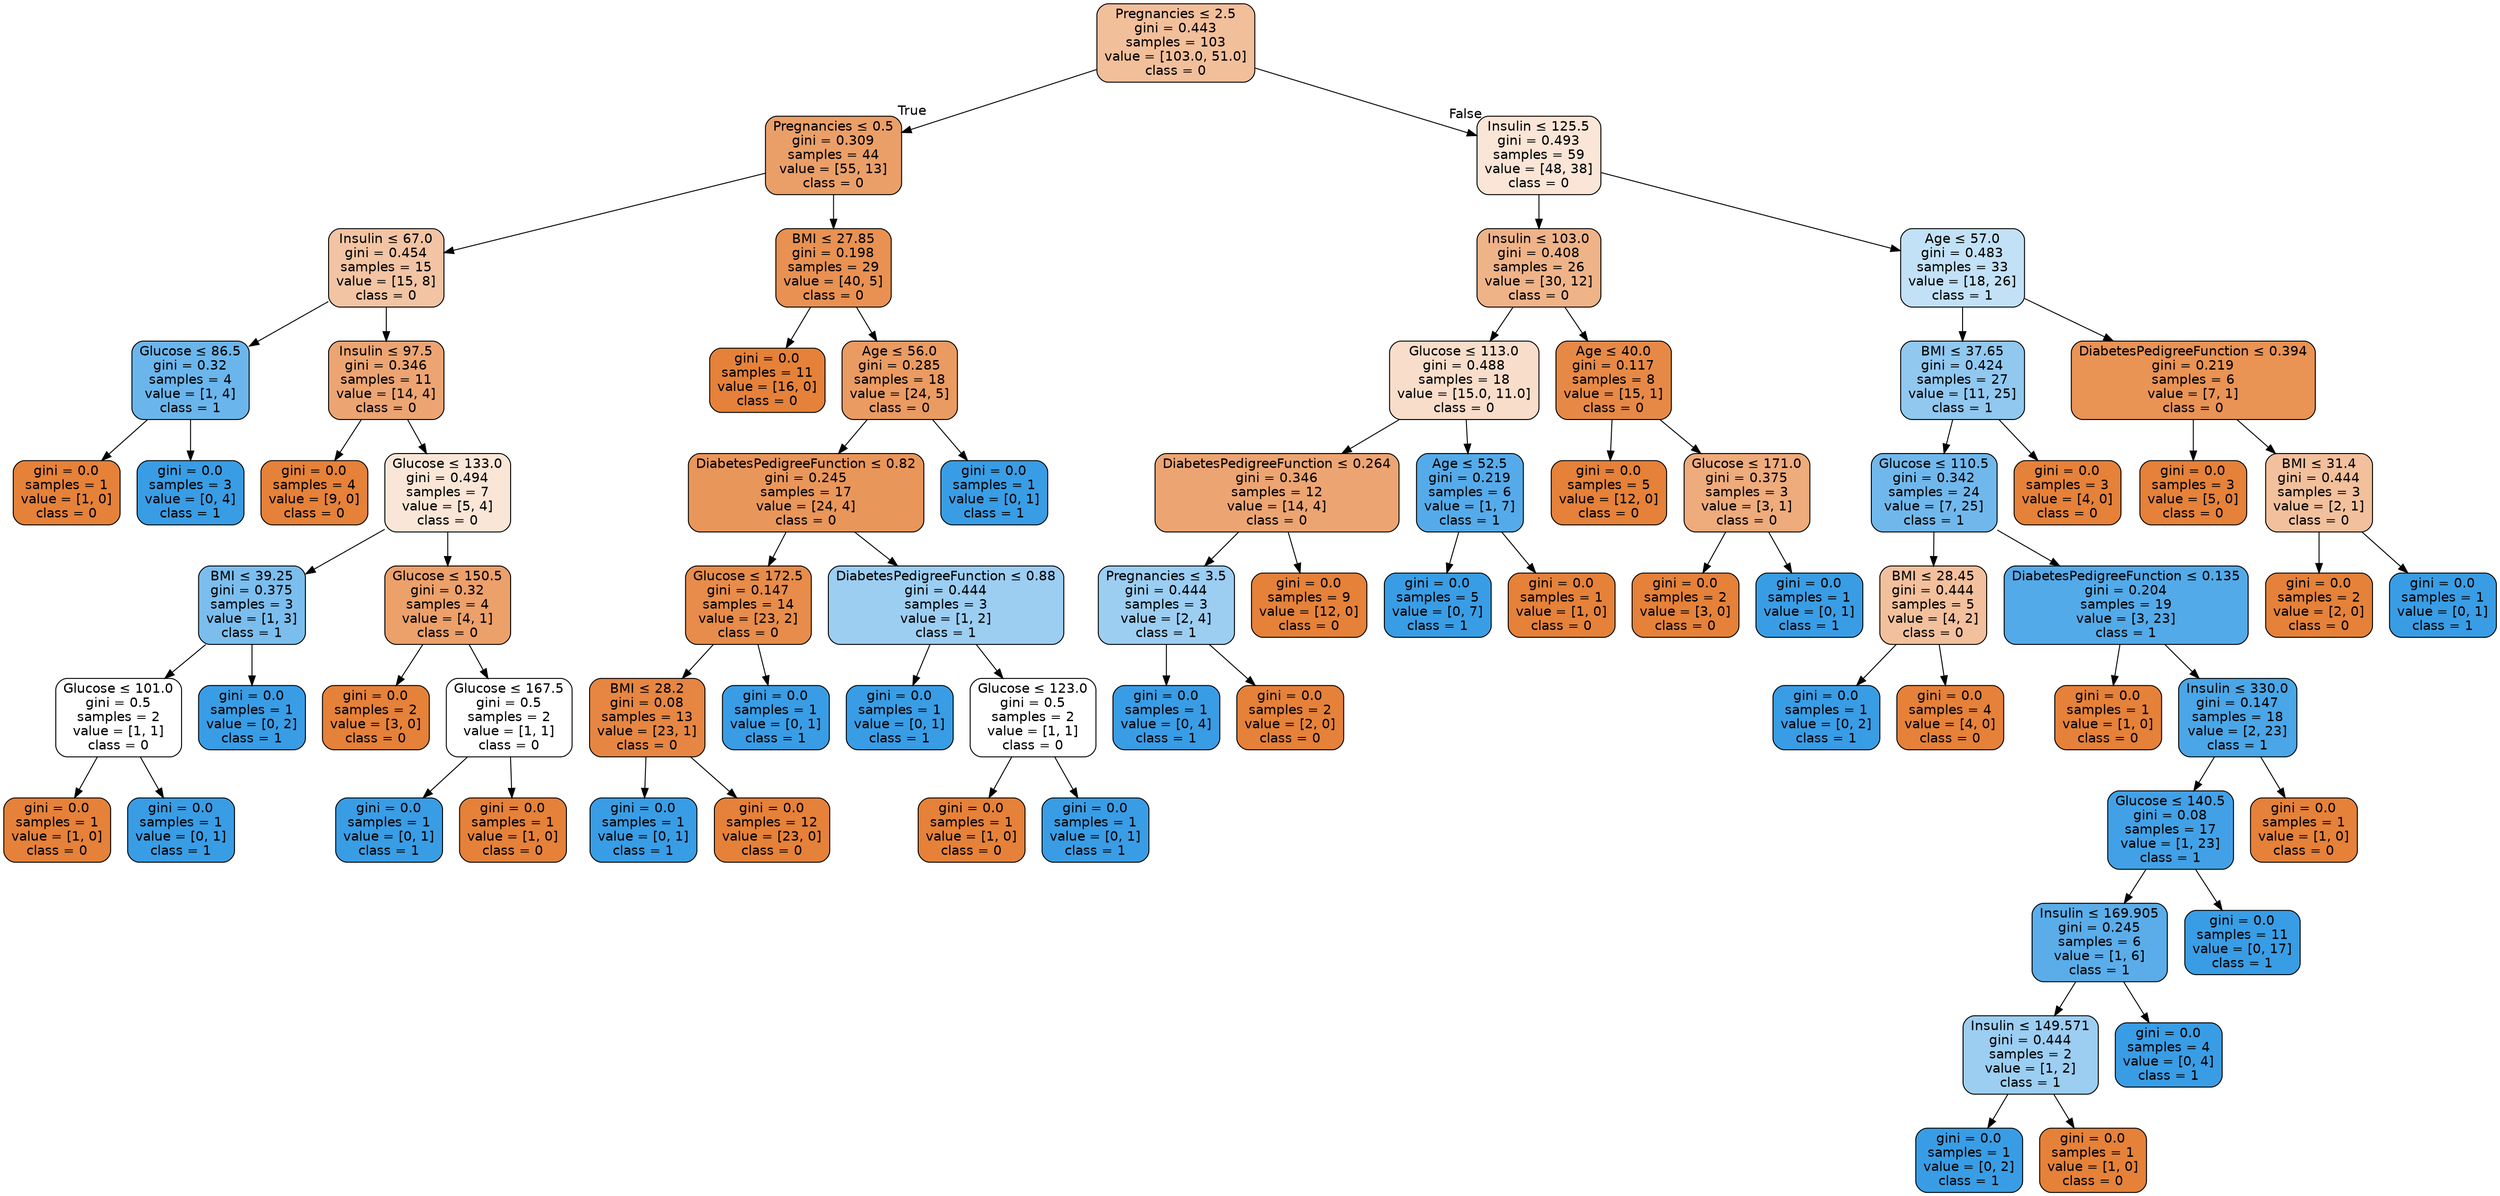 digraph Tree {
node [shape=box, style="filled, rounded", color="black", fontname="helvetica"] ;
edge [fontname="helvetica"] ;
0 [label=<Pregnancies &le; 2.5<br/>gini = 0.443<br/>samples = 103<br/>value = [103.0, 51.0]<br/>class = 0>, fillcolor="#f2bf9b"] ;
1 [label=<Pregnancies &le; 0.5<br/>gini = 0.309<br/>samples = 44<br/>value = [55, 13]<br/>class = 0>, fillcolor="#eb9f68"] ;
0 -> 1 [labeldistance=2.5, labelangle=45, headlabel="True"] ;
2 [label=<Insulin &le; 67.0<br/>gini = 0.454<br/>samples = 15<br/>value = [15, 8]<br/>class = 0>, fillcolor="#f3c4a3"] ;
1 -> 2 ;
3 [label=<Glucose &le; 86.5<br/>gini = 0.32<br/>samples = 4<br/>value = [1, 4]<br/>class = 1>, fillcolor="#6ab6ec"] ;
2 -> 3 ;
4 [label=<gini = 0.0<br/>samples = 1<br/>value = [1, 0]<br/>class = 0>, fillcolor="#e58139"] ;
3 -> 4 ;
5 [label=<gini = 0.0<br/>samples = 3<br/>value = [0, 4]<br/>class = 1>, fillcolor="#399de5"] ;
3 -> 5 ;
6 [label=<Insulin &le; 97.5<br/>gini = 0.346<br/>samples = 11<br/>value = [14, 4]<br/>class = 0>, fillcolor="#eca572"] ;
2 -> 6 ;
7 [label=<gini = 0.0<br/>samples = 4<br/>value = [9, 0]<br/>class = 0>, fillcolor="#e58139"] ;
6 -> 7 ;
8 [label=<Glucose &le; 133.0<br/>gini = 0.494<br/>samples = 7<br/>value = [5, 4]<br/>class = 0>, fillcolor="#fae6d7"] ;
6 -> 8 ;
9 [label=<BMI &le; 39.25<br/>gini = 0.375<br/>samples = 3<br/>value = [1, 3]<br/>class = 1>, fillcolor="#7bbeee"] ;
8 -> 9 ;
10 [label=<Glucose &le; 101.0<br/>gini = 0.5<br/>samples = 2<br/>value = [1, 1]<br/>class = 0>, fillcolor="#ffffff"] ;
9 -> 10 ;
11 [label=<gini = 0.0<br/>samples = 1<br/>value = [1, 0]<br/>class = 0>, fillcolor="#e58139"] ;
10 -> 11 ;
12 [label=<gini = 0.0<br/>samples = 1<br/>value = [0, 1]<br/>class = 1>, fillcolor="#399de5"] ;
10 -> 12 ;
13 [label=<gini = 0.0<br/>samples = 1<br/>value = [0, 2]<br/>class = 1>, fillcolor="#399de5"] ;
9 -> 13 ;
14 [label=<Glucose &le; 150.5<br/>gini = 0.32<br/>samples = 4<br/>value = [4, 1]<br/>class = 0>, fillcolor="#eca06a"] ;
8 -> 14 ;
15 [label=<gini = 0.0<br/>samples = 2<br/>value = [3, 0]<br/>class = 0>, fillcolor="#e58139"] ;
14 -> 15 ;
16 [label=<Glucose &le; 167.5<br/>gini = 0.5<br/>samples = 2<br/>value = [1, 1]<br/>class = 0>, fillcolor="#ffffff"] ;
14 -> 16 ;
17 [label=<gini = 0.0<br/>samples = 1<br/>value = [0, 1]<br/>class = 1>, fillcolor="#399de5"] ;
16 -> 17 ;
18 [label=<gini = 0.0<br/>samples = 1<br/>value = [1, 0]<br/>class = 0>, fillcolor="#e58139"] ;
16 -> 18 ;
19 [label=<BMI &le; 27.85<br/>gini = 0.198<br/>samples = 29<br/>value = [40, 5]<br/>class = 0>, fillcolor="#e89152"] ;
1 -> 19 ;
20 [label=<gini = 0.0<br/>samples = 11<br/>value = [16, 0]<br/>class = 0>, fillcolor="#e58139"] ;
19 -> 20 ;
21 [label=<Age &le; 56.0<br/>gini = 0.285<br/>samples = 18<br/>value = [24, 5]<br/>class = 0>, fillcolor="#ea9b62"] ;
19 -> 21 ;
22 [label=<DiabetesPedigreeFunction &le; 0.82<br/>gini = 0.245<br/>samples = 17<br/>value = [24, 4]<br/>class = 0>, fillcolor="#e9965a"] ;
21 -> 22 ;
23 [label=<Glucose &le; 172.5<br/>gini = 0.147<br/>samples = 14<br/>value = [23, 2]<br/>class = 0>, fillcolor="#e78c4a"] ;
22 -> 23 ;
24 [label=<BMI &le; 28.2<br/>gini = 0.08<br/>samples = 13<br/>value = [23, 1]<br/>class = 0>, fillcolor="#e68642"] ;
23 -> 24 ;
25 [label=<gini = 0.0<br/>samples = 1<br/>value = [0, 1]<br/>class = 1>, fillcolor="#399de5"] ;
24 -> 25 ;
26 [label=<gini = 0.0<br/>samples = 12<br/>value = [23, 0]<br/>class = 0>, fillcolor="#e58139"] ;
24 -> 26 ;
27 [label=<gini = 0.0<br/>samples = 1<br/>value = [0, 1]<br/>class = 1>, fillcolor="#399de5"] ;
23 -> 27 ;
28 [label=<DiabetesPedigreeFunction &le; 0.88<br/>gini = 0.444<br/>samples = 3<br/>value = [1, 2]<br/>class = 1>, fillcolor="#9ccef2"] ;
22 -> 28 ;
29 [label=<gini = 0.0<br/>samples = 1<br/>value = [0, 1]<br/>class = 1>, fillcolor="#399de5"] ;
28 -> 29 ;
30 [label=<Glucose &le; 123.0<br/>gini = 0.5<br/>samples = 2<br/>value = [1, 1]<br/>class = 0>, fillcolor="#ffffff"] ;
28 -> 30 ;
31 [label=<gini = 0.0<br/>samples = 1<br/>value = [1, 0]<br/>class = 0>, fillcolor="#e58139"] ;
30 -> 31 ;
32 [label=<gini = 0.0<br/>samples = 1<br/>value = [0, 1]<br/>class = 1>, fillcolor="#399de5"] ;
30 -> 32 ;
33 [label=<gini = 0.0<br/>samples = 1<br/>value = [0, 1]<br/>class = 1>, fillcolor="#399de5"] ;
21 -> 33 ;
34 [label=<Insulin &le; 125.5<br/>gini = 0.493<br/>samples = 59<br/>value = [48, 38]<br/>class = 0>, fillcolor="#fae5d6"] ;
0 -> 34 [labeldistance=2.5, labelangle=-45, headlabel="False"] ;
35 [label=<Insulin &le; 103.0<br/>gini = 0.408<br/>samples = 26<br/>value = [30, 12]<br/>class = 0>, fillcolor="#efb388"] ;
34 -> 35 ;
36 [label=<Glucose &le; 113.0<br/>gini = 0.488<br/>samples = 18<br/>value = [15.0, 11.0]<br/>class = 0>, fillcolor="#f8ddca"] ;
35 -> 36 ;
37 [label=<DiabetesPedigreeFunction &le; 0.264<br/>gini = 0.346<br/>samples = 12<br/>value = [14, 4]<br/>class = 0>, fillcolor="#eca572"] ;
36 -> 37 ;
38 [label=<Pregnancies &le; 3.5<br/>gini = 0.444<br/>samples = 3<br/>value = [2, 4]<br/>class = 1>, fillcolor="#9ccef2"] ;
37 -> 38 ;
39 [label=<gini = 0.0<br/>samples = 1<br/>value = [0, 4]<br/>class = 1>, fillcolor="#399de5"] ;
38 -> 39 ;
40 [label=<gini = 0.0<br/>samples = 2<br/>value = [2, 0]<br/>class = 0>, fillcolor="#e58139"] ;
38 -> 40 ;
41 [label=<gini = 0.0<br/>samples = 9<br/>value = [12, 0]<br/>class = 0>, fillcolor="#e58139"] ;
37 -> 41 ;
42 [label=<Age &le; 52.5<br/>gini = 0.219<br/>samples = 6<br/>value = [1, 7]<br/>class = 1>, fillcolor="#55abe9"] ;
36 -> 42 ;
43 [label=<gini = 0.0<br/>samples = 5<br/>value = [0, 7]<br/>class = 1>, fillcolor="#399de5"] ;
42 -> 43 ;
44 [label=<gini = 0.0<br/>samples = 1<br/>value = [1, 0]<br/>class = 0>, fillcolor="#e58139"] ;
42 -> 44 ;
45 [label=<Age &le; 40.0<br/>gini = 0.117<br/>samples = 8<br/>value = [15, 1]<br/>class = 0>, fillcolor="#e78946"] ;
35 -> 45 ;
46 [label=<gini = 0.0<br/>samples = 5<br/>value = [12, 0]<br/>class = 0>, fillcolor="#e58139"] ;
45 -> 46 ;
47 [label=<Glucose &le; 171.0<br/>gini = 0.375<br/>samples = 3<br/>value = [3, 1]<br/>class = 0>, fillcolor="#eeab7b"] ;
45 -> 47 ;
48 [label=<gini = 0.0<br/>samples = 2<br/>value = [3, 0]<br/>class = 0>, fillcolor="#e58139"] ;
47 -> 48 ;
49 [label=<gini = 0.0<br/>samples = 1<br/>value = [0, 1]<br/>class = 1>, fillcolor="#399de5"] ;
47 -> 49 ;
50 [label=<Age &le; 57.0<br/>gini = 0.483<br/>samples = 33<br/>value = [18, 26]<br/>class = 1>, fillcolor="#c2e1f7"] ;
34 -> 50 ;
51 [label=<BMI &le; 37.65<br/>gini = 0.424<br/>samples = 27<br/>value = [11, 25]<br/>class = 1>, fillcolor="#90c8f0"] ;
50 -> 51 ;
52 [label=<Glucose &le; 110.5<br/>gini = 0.342<br/>samples = 24<br/>value = [7, 25]<br/>class = 1>, fillcolor="#70b8ec"] ;
51 -> 52 ;
53 [label=<BMI &le; 28.45<br/>gini = 0.444<br/>samples = 5<br/>value = [4, 2]<br/>class = 0>, fillcolor="#f2c09c"] ;
52 -> 53 ;
54 [label=<gini = 0.0<br/>samples = 1<br/>value = [0, 2]<br/>class = 1>, fillcolor="#399de5"] ;
53 -> 54 ;
55 [label=<gini = 0.0<br/>samples = 4<br/>value = [4, 0]<br/>class = 0>, fillcolor="#e58139"] ;
53 -> 55 ;
56 [label=<DiabetesPedigreeFunction &le; 0.135<br/>gini = 0.204<br/>samples = 19<br/>value = [3, 23]<br/>class = 1>, fillcolor="#53aae8"] ;
52 -> 56 ;
57 [label=<gini = 0.0<br/>samples = 1<br/>value = [1, 0]<br/>class = 0>, fillcolor="#e58139"] ;
56 -> 57 ;
58 [label=<Insulin &le; 330.0<br/>gini = 0.147<br/>samples = 18<br/>value = [2, 23]<br/>class = 1>, fillcolor="#4aa6e7"] ;
56 -> 58 ;
59 [label=<Glucose &le; 140.5<br/>gini = 0.08<br/>samples = 17<br/>value = [1, 23]<br/>class = 1>, fillcolor="#42a1e6"] ;
58 -> 59 ;
60 [label=<Insulin &le; 169.905<br/>gini = 0.245<br/>samples = 6<br/>value = [1, 6]<br/>class = 1>, fillcolor="#5aade9"] ;
59 -> 60 ;
61 [label=<Insulin &le; 149.571<br/>gini = 0.444<br/>samples = 2<br/>value = [1, 2]<br/>class = 1>, fillcolor="#9ccef2"] ;
60 -> 61 ;
62 [label=<gini = 0.0<br/>samples = 1<br/>value = [0, 2]<br/>class = 1>, fillcolor="#399de5"] ;
61 -> 62 ;
63 [label=<gini = 0.0<br/>samples = 1<br/>value = [1, 0]<br/>class = 0>, fillcolor="#e58139"] ;
61 -> 63 ;
64 [label=<gini = 0.0<br/>samples = 4<br/>value = [0, 4]<br/>class = 1>, fillcolor="#399de5"] ;
60 -> 64 ;
65 [label=<gini = 0.0<br/>samples = 11<br/>value = [0, 17]<br/>class = 1>, fillcolor="#399de5"] ;
59 -> 65 ;
66 [label=<gini = 0.0<br/>samples = 1<br/>value = [1, 0]<br/>class = 0>, fillcolor="#e58139"] ;
58 -> 66 ;
67 [label=<gini = 0.0<br/>samples = 3<br/>value = [4, 0]<br/>class = 0>, fillcolor="#e58139"] ;
51 -> 67 ;
68 [label=<DiabetesPedigreeFunction &le; 0.394<br/>gini = 0.219<br/>samples = 6<br/>value = [7, 1]<br/>class = 0>, fillcolor="#e99355"] ;
50 -> 68 ;
69 [label=<gini = 0.0<br/>samples = 3<br/>value = [5, 0]<br/>class = 0>, fillcolor="#e58139"] ;
68 -> 69 ;
70 [label=<BMI &le; 31.4<br/>gini = 0.444<br/>samples = 3<br/>value = [2, 1]<br/>class = 0>, fillcolor="#f2c09c"] ;
68 -> 70 ;
71 [label=<gini = 0.0<br/>samples = 2<br/>value = [2, 0]<br/>class = 0>, fillcolor="#e58139"] ;
70 -> 71 ;
72 [label=<gini = 0.0<br/>samples = 1<br/>value = [0, 1]<br/>class = 1>, fillcolor="#399de5"] ;
70 -> 72 ;
}